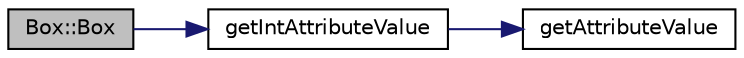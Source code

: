 digraph "Box::Box"
{
 // LATEX_PDF_SIZE
  bgcolor="transparent";
  edge [fontname="Helvetica",fontsize="10",labelfontname="Helvetica",labelfontsize="10"];
  node [fontname="Helvetica",fontsize="10",shape=record];
  rankdir="LR";
  Node1 [label="Box::Box",height=0.2,width=0.4,color="black", fillcolor="grey75", style="filled", fontcolor="black",tooltip="Constructeur depuis balise d'une map .tmx."];
  Node1 -> Node2 [color="midnightblue",fontsize="10",style="solid",fontname="Helvetica"];
  Node2 [label="getIntAttributeValue",height=0.2,width=0.4,color="black",URL="$tmxParsing_8cpp.html#a948722115df7fcc4021dea32c47a19b5",tooltip=" "];
  Node2 -> Node3 [color="midnightblue",fontsize="10",style="solid",fontname="Helvetica"];
  Node3 [label="getAttributeValue",height=0.2,width=0.4,color="black",URL="$tmxParsing_8cpp.html#a7f798bd46c19c61d7e3f0356018bc0c9",tooltip="Retourne la valeur d'un attribut d'un balise XML."];
}
